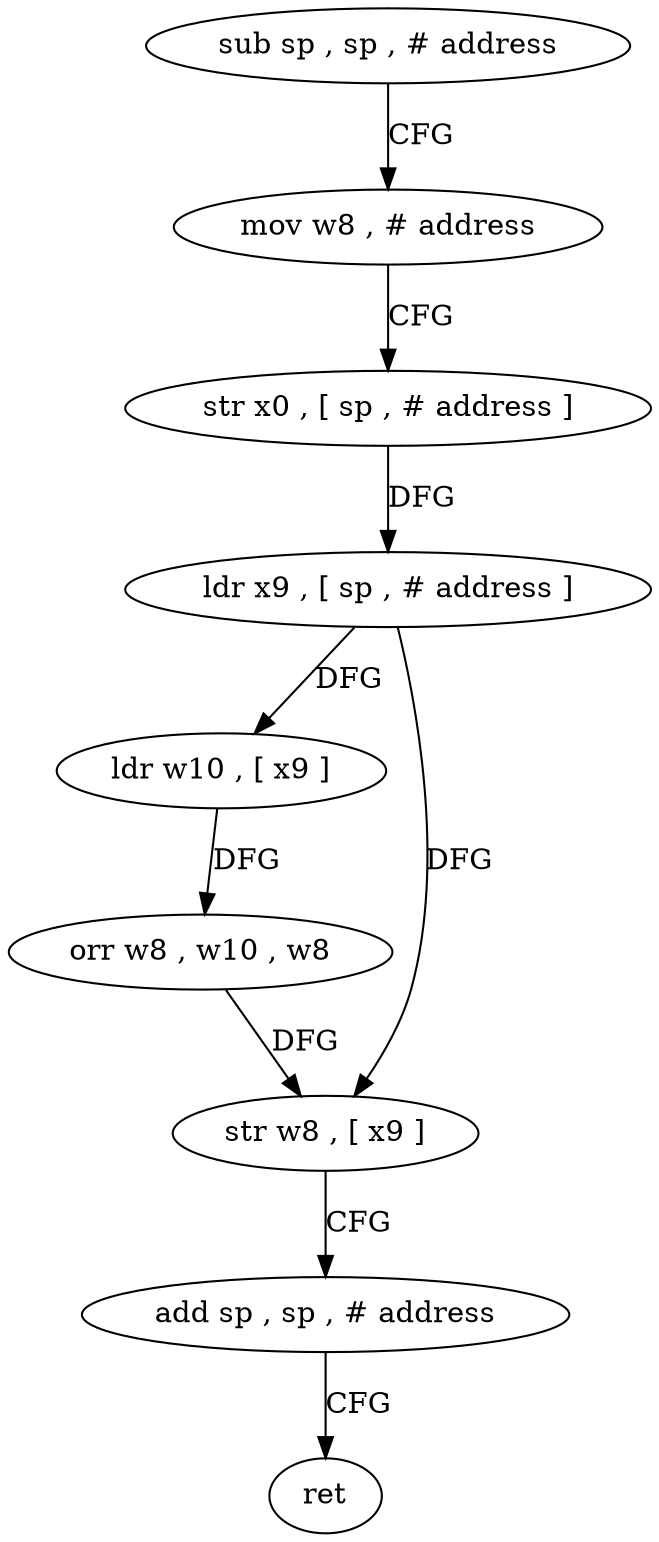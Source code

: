 digraph "func" {
"232464" [label = "sub sp , sp , # address" ]
"232468" [label = "mov w8 , # address" ]
"232472" [label = "str x0 , [ sp , # address ]" ]
"232476" [label = "ldr x9 , [ sp , # address ]" ]
"232480" [label = "ldr w10 , [ x9 ]" ]
"232484" [label = "orr w8 , w10 , w8" ]
"232488" [label = "str w8 , [ x9 ]" ]
"232492" [label = "add sp , sp , # address" ]
"232496" [label = "ret" ]
"232464" -> "232468" [ label = "CFG" ]
"232468" -> "232472" [ label = "CFG" ]
"232472" -> "232476" [ label = "DFG" ]
"232476" -> "232480" [ label = "DFG" ]
"232476" -> "232488" [ label = "DFG" ]
"232480" -> "232484" [ label = "DFG" ]
"232484" -> "232488" [ label = "DFG" ]
"232488" -> "232492" [ label = "CFG" ]
"232492" -> "232496" [ label = "CFG" ]
}
